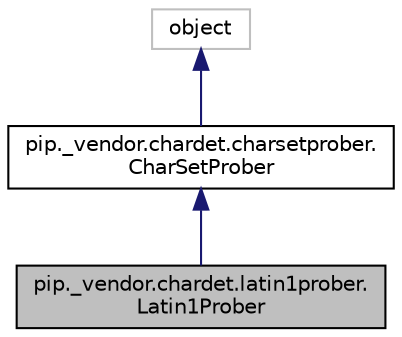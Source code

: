 digraph "pip._vendor.chardet.latin1prober.Latin1Prober"
{
 // LATEX_PDF_SIZE
  edge [fontname="Helvetica",fontsize="10",labelfontname="Helvetica",labelfontsize="10"];
  node [fontname="Helvetica",fontsize="10",shape=record];
  Node1 [label="pip._vendor.chardet.latin1prober.\lLatin1Prober",height=0.2,width=0.4,color="black", fillcolor="grey75", style="filled", fontcolor="black",tooltip=" "];
  Node2 -> Node1 [dir="back",color="midnightblue",fontsize="10",style="solid",fontname="Helvetica"];
  Node2 [label="pip._vendor.chardet.charsetprober.\lCharSetProber",height=0.2,width=0.4,color="black", fillcolor="white", style="filled",URL="$classpip_1_1__vendor_1_1chardet_1_1charsetprober_1_1_char_set_prober.html",tooltip=" "];
  Node3 -> Node2 [dir="back",color="midnightblue",fontsize="10",style="solid",fontname="Helvetica"];
  Node3 [label="object",height=0.2,width=0.4,color="grey75", fillcolor="white", style="filled",tooltip=" "];
}
